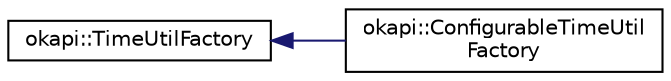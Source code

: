 digraph "Graphical Class Hierarchy"
{
 // LATEX_PDF_SIZE
  edge [fontname="Helvetica",fontsize="10",labelfontname="Helvetica",labelfontsize="10"];
  node [fontname="Helvetica",fontsize="10",shape=record];
  rankdir="LR";
  Node0 [label="okapi::TimeUtilFactory",height=0.2,width=0.4,color="black", fillcolor="white", style="filled",URL="$classokapi_1_1TimeUtilFactory.html",tooltip=" "];
  Node0 -> Node1 [dir="back",color="midnightblue",fontsize="10",style="solid",fontname="Helvetica"];
  Node1 [label="okapi::ConfigurableTimeUtil\lFactory",height=0.2,width=0.4,color="black", fillcolor="white", style="filled",URL="$classokapi_1_1ConfigurableTimeUtilFactory.html",tooltip=" "];
}
